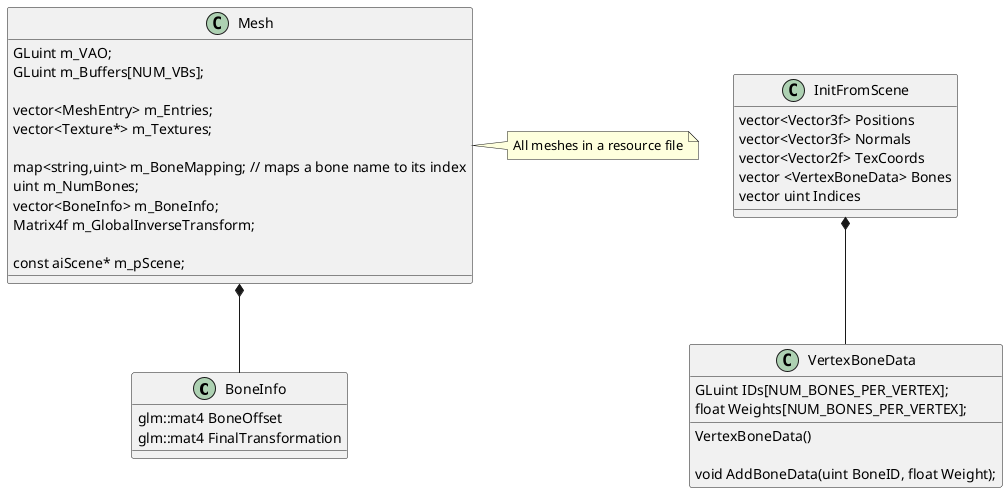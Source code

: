 @startuml

class  BoneInfo {
  glm::mat4 BoneOffset
  glm::mat4 FinalTransformation
  }


class VertexBoneData {
  GLuint IDs[NUM_BONES_PER_VERTEX];
  float Weights[NUM_BONES_PER_VERTEX];

  VertexBoneData()

  void AddBoneData(uint BoneID, float Weight);
}

class Mesh {
    GLuint m_VAO;
    GLuint m_Buffers[NUM_VBs];
    
    vector<MeshEntry> m_Entries;
    vector<Texture*> m_Textures;
     
    map<string,uint> m_BoneMapping; // maps a bone name to its index
    uint m_NumBones;
    vector<BoneInfo> m_BoneInfo;
    Matrix4f m_GlobalInverseTransform;
    
    const aiScene* m_pScene;
}

note right of Mesh
 All meshes in a resource file
end note

class InitFromScene {
vector<Vector3f> Positions
vector<Vector3f> Normals 
vector<Vector2f> TexCoords
vector <VertexBoneData> Bones
vector uint Indices
}

Mesh *-- BoneInfo
InitFromScene *-- VertexBoneData
@enduml
